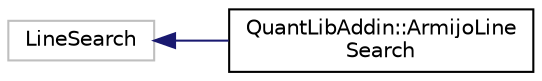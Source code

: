 digraph "Graphical Class Hierarchy"
{
  edge [fontname="Helvetica",fontsize="10",labelfontname="Helvetica",labelfontsize="10"];
  node [fontname="Helvetica",fontsize="10",shape=record];
  rankdir="LR";
  Node117 [label="LineSearch",height=0.2,width=0.4,color="grey75", fillcolor="white", style="filled"];
  Node117 -> Node0 [dir="back",color="midnightblue",fontsize="10",style="solid",fontname="Helvetica"];
  Node0 [label="QuantLibAddin::ArmijoLine\lSearch",height=0.2,width=0.4,color="black", fillcolor="white", style="filled",URL="$class_quant_lib_addin_1_1_armijo_line_search.html"];
}
